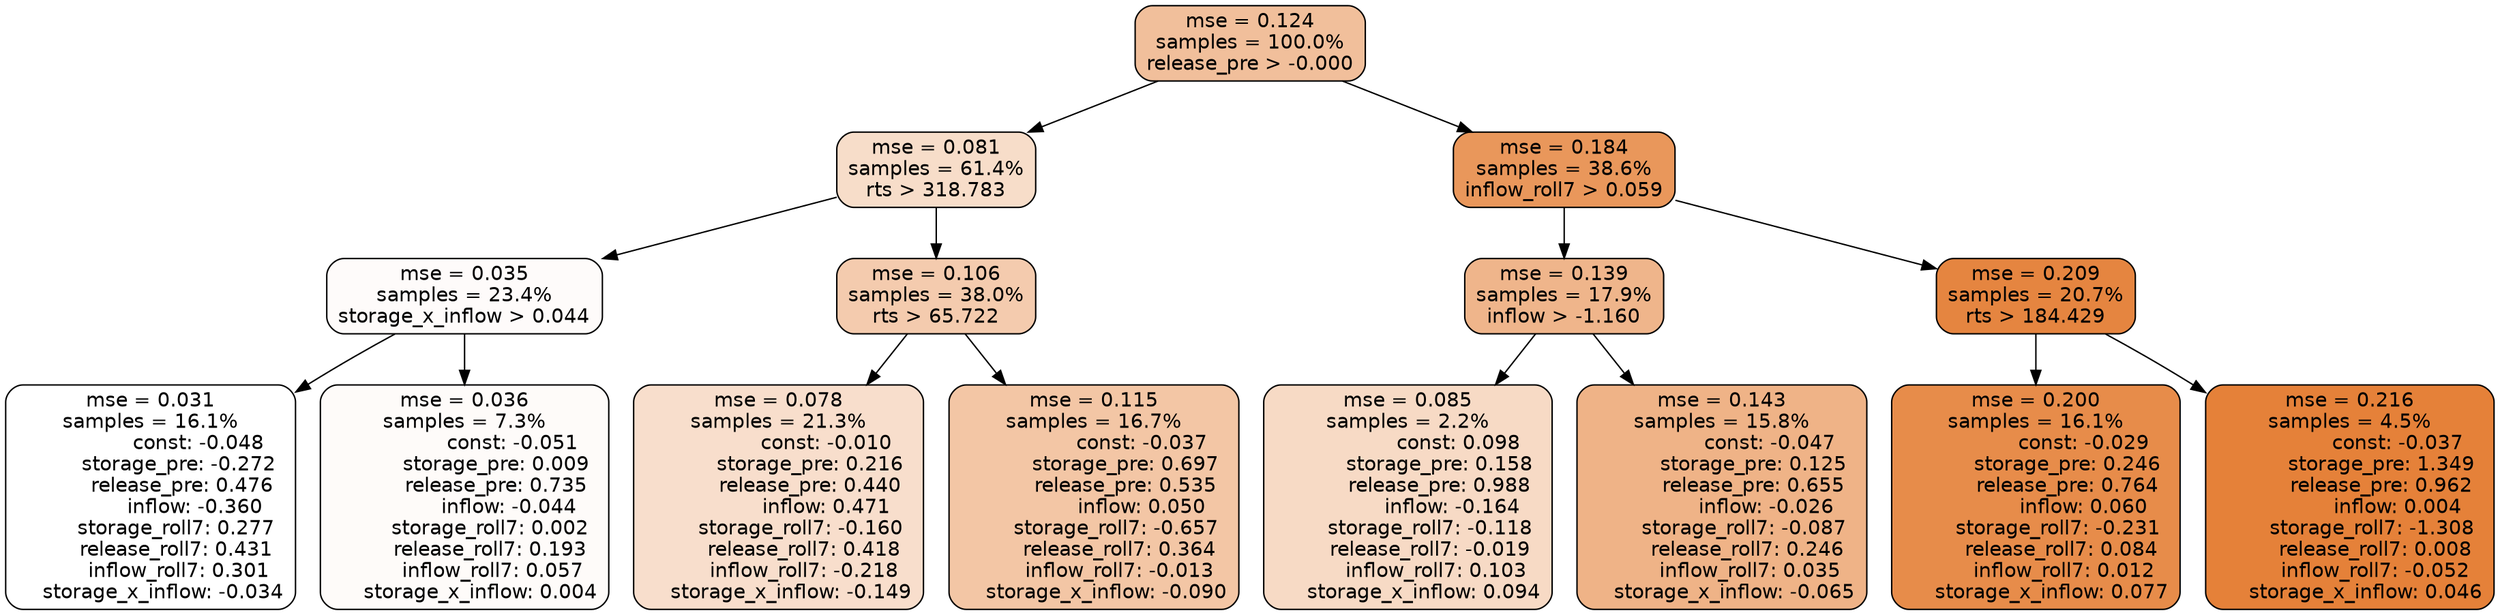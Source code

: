 digraph tree {
node [shape=rectangle, style="filled, rounded", color="black", fontname=helvetica] ;
edge [fontname=helvetica] ;
	"0" [label="mse = 0.124
samples = 100.0%
release_pre > -0.000", fillcolor="#f1bf9b"]
	"1" [label="mse = 0.081
samples = 61.4%
rts > 318.783", fillcolor="#f7ddc9"]
	"8" [label="mse = 0.184
samples = 38.6%
inflow_roll7 > 0.059", fillcolor="#e9975b"]
	"5" [label="mse = 0.035
samples = 23.4%
storage_x_inflow > 0.044", fillcolor="#fefbfa"]
	"2" [label="mse = 0.106
samples = 38.0%
rts > 65.722", fillcolor="#f4cbae"]
	"9" [label="mse = 0.139
samples = 17.9%
inflow > -1.160", fillcolor="#efb58b"]
	"12" [label="mse = 0.209
samples = 20.7%
rts > 184.429", fillcolor="#e58540"]
	"6" [label="mse = 0.031
samples = 16.1%
               const: -0.048
         storage_pre: -0.272
          release_pre: 0.476
              inflow: -0.360
        storage_roll7: 0.277
        release_roll7: 0.431
         inflow_roll7: 0.301
    storage_x_inflow: -0.034", fillcolor="#ffffff"]
	"7" [label="mse = 0.036
samples = 7.3%
               const: -0.051
          storage_pre: 0.009
          release_pre: 0.735
              inflow: -0.044
        storage_roll7: 0.002
        release_roll7: 0.193
         inflow_roll7: 0.057
     storage_x_inflow: 0.004", fillcolor="#fefbf9"]
	"3" [label="mse = 0.078
samples = 21.3%
               const: -0.010
          storage_pre: 0.216
          release_pre: 0.440
               inflow: 0.471
       storage_roll7: -0.160
        release_roll7: 0.418
        inflow_roll7: -0.218
    storage_x_inflow: -0.149", fillcolor="#f8decc"]
	"4" [label="mse = 0.115
samples = 16.7%
               const: -0.037
          storage_pre: 0.697
          release_pre: 0.535
               inflow: 0.050
       storage_roll7: -0.657
        release_roll7: 0.364
        inflow_roll7: -0.013
    storage_x_inflow: -0.090", fillcolor="#f3c6a5"]
	"10" [label="mse = 0.085
samples = 2.2%
                const: 0.098
          storage_pre: 0.158
          release_pre: 0.988
              inflow: -0.164
       storage_roll7: -0.118
       release_roll7: -0.019
         inflow_roll7: 0.103
     storage_x_inflow: 0.094", fillcolor="#f7dac5"]
	"11" [label="mse = 0.143
samples = 15.8%
               const: -0.047
          storage_pre: 0.125
          release_pre: 0.655
              inflow: -0.026
       storage_roll7: -0.087
        release_roll7: 0.246
         inflow_roll7: 0.035
    storage_x_inflow: -0.065", fillcolor="#efb387"]
	"13" [label="mse = 0.200
samples = 16.1%
               const: -0.029
          storage_pre: 0.246
          release_pre: 0.764
               inflow: 0.060
       storage_roll7: -0.231
        release_roll7: 0.084
         inflow_roll7: 0.012
     storage_x_inflow: 0.077", fillcolor="#e78c4a"]
	"14" [label="mse = 0.216
samples = 4.5%
               const: -0.037
          storage_pre: 1.349
          release_pre: 0.962
               inflow: 0.004
       storage_roll7: -1.308
        release_roll7: 0.008
        inflow_roll7: -0.052
     storage_x_inflow: 0.046", fillcolor="#e58139"]

	"0" -> "1"
	"0" -> "8"
	"1" -> "2"
	"1" -> "5"
	"8" -> "9"
	"8" -> "12"
	"5" -> "6"
	"5" -> "7"
	"2" -> "3"
	"2" -> "4"
	"9" -> "10"
	"9" -> "11"
	"12" -> "13"
	"12" -> "14"
}